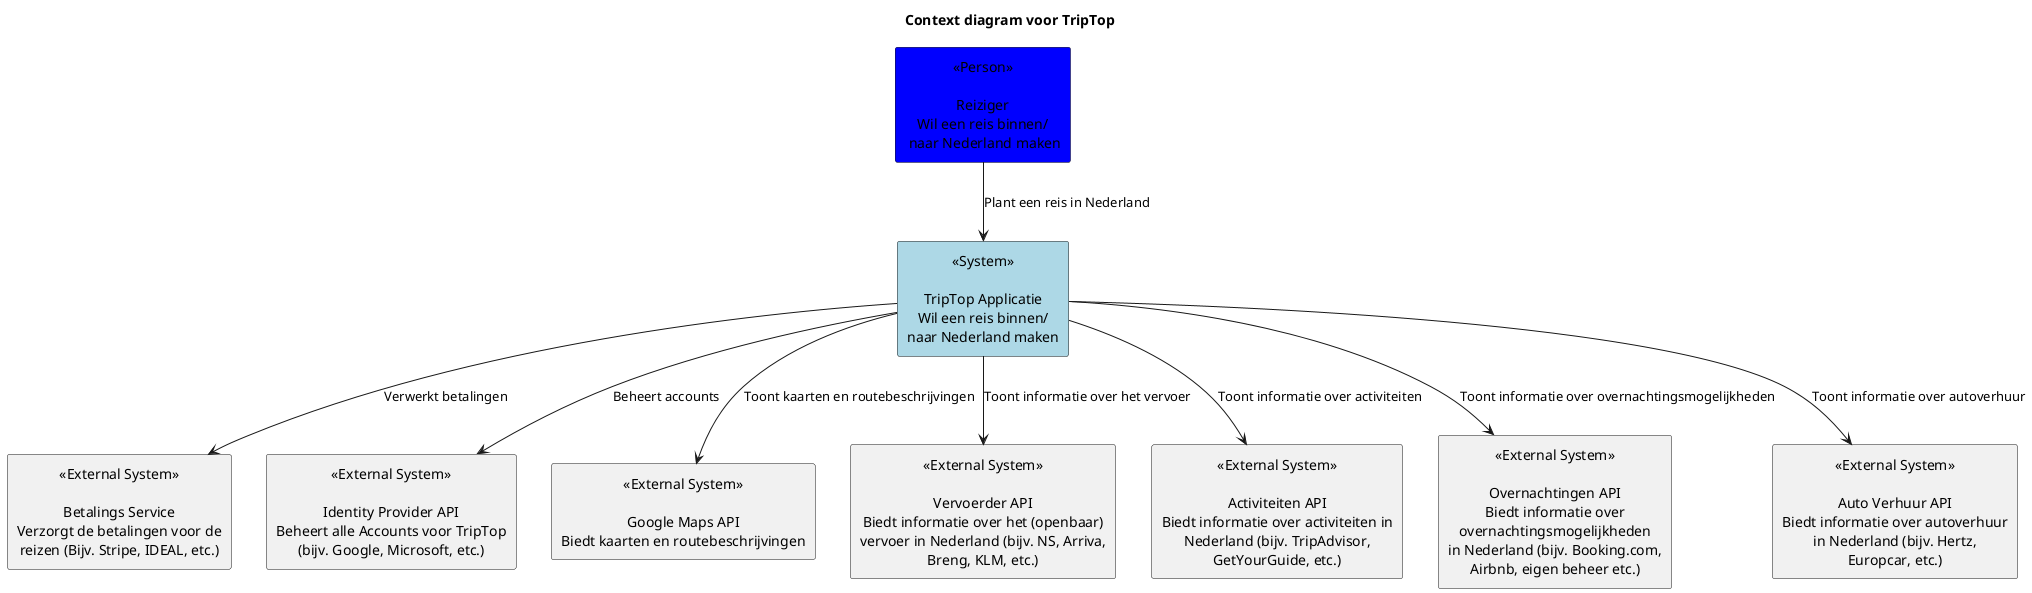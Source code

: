 @startuml
title Context diagram voor TripTop

skinparam DefaultTextAlignment center

' Define the main system with stereotype
rectangle "<<System>>\n\nTripTop Applicatie\nWil een reis binnen/\nnaar Nederland maken" as TripTop_Applicatie #lightblue

' Define external entities with stereotypes
rectangle "<<Person>>\n\nReiziger\nWil een reis binnen/\n naar Nederland maken" as Reiziger #blue

rectangle "<<External System>>\n\nBetalings Service\nVerzorgt de betalingen voor de\nreizen (Bijv. Stripe, IDEAL, etc.)" as BetalingsSysteem
rectangle "<<External System>>\n\nIdentity Provider API\nBeheert alle Accounts voor TripTop\n(bijv. Google, Microsoft, etc.)" as IdentityProviderAPI
rectangle "<<External System>>\n\nGoogle Maps API\nBiedt kaarten en routebeschrijvingen" as GoogleMaps
rectangle "<<External System>>\n\nVervoerder API\nBiedt informatie over het (openbaar)\nvervoer in Nederland (bijv. NS, Arriva,\nBreng, KLM, etc.)" as VervoerderAPI
rectangle "<<External System>>\n\nActiviteiten API\nBiedt informatie over activiteiten in\nNederland (bijv. TripAdvisor,\nGetYourGuide, etc.)" as ActiviteitenAPI
rectangle "<<External System>>\n\nOvernachtingen API\nBiedt informatie over\novernachtingsmogelijkheden\nin Nederland (bijv. Booking.com,\nAirbnb, eigen beheer etc.)" as OvernachtingenAPI
rectangle "<<External System>>\n\nAuto Verhuur API\nBiedt informatie over autoverhuur\nin Nederland (bijv. Hertz,\nEuropcar, etc.)" as AutoVerhuurAPI

' Relationships
Reiziger --> TripTop_Applicatie : Plant een reis in Nederland
TripTop_Applicatie --> BetalingsSysteem : Verwerkt betalingen
TripTop_Applicatie --> IdentityProviderAPI : Beheert accounts
TripTop_Applicatie --> GoogleMaps : Toont kaarten en routebeschrijvingen
TripTop_Applicatie --> VervoerderAPI : Toont informatie over het vervoer
TripTop_Applicatie --> ActiviteitenAPI : Toont informatie over activiteiten
TripTop_Applicatie --> OvernachtingenAPI : Toont informatie over overnachtingsmogelijkheden
TripTop_Applicatie --> AutoVerhuurAPI : Toont informatie over autoverhuur

@enduml
